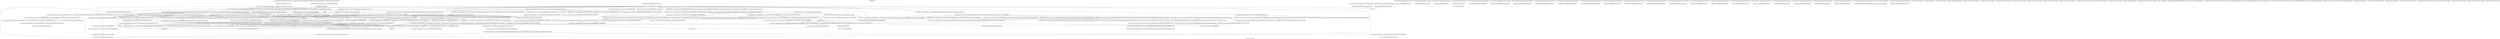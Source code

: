 digraph "Call graph: atom_vec_hybrid.ll" {
	label="Call graph: atom_vec_hybrid.ll";

	Node0x5642d5a11360 [shape=record,label="{_ZN9LAMMPS_NS13AtomVecHybrid11clear_bonusEv}"];
	Node0x5642d5a805e0 [shape=record,label="{_ZN9LAMMPS_NS7AtomVec13unpack_borderEiiPd}"];
	Node0x5642d59d7a60 [shape=record,label="{_ZN9LAMMPS_NS7AtomVec15unpack_exchangeEPd}"];
	Node0x5642d59c81a0 [shape=record,label="{_ZNSt12_Vector_baseINSt7__cxx1112basic_stringIcSt11char_traitsIcESaIcEEESaIS5_EEC2Ev}"];
	Node0x5642d59c81a0 -> Node0x5642d5ab1790;
	Node0x5642d59c8350 [shape=record,label="{_ZN9LAMMPS_NS5utils6strdupERKNSt7__cxx1112basic_stringIcSt11char_traitsIcESaIcEEE}"];
	Node0x5642d5a2c630 [shape=record,label="{_ZN9LAMMPS_NS13AtomVecHybridC2EPNS_6LAMMPSE}"];
	Node0x5642d5a2c630 -> Node0x5642d5a700d0;
	Node0x5642d5a2c630 -> Node0x5642d5a5b950;
	Node0x5642d5a2c630 -> Node0x5642d59d4dc0;
	Node0x5642d5a2c630 -> Node0x5642d5a96020;
	Node0x5642d5a2c630 -> Node0x5642d5a8b770;
	Node0x5642d59d4dc0 [shape=record,label="{_ZNSt7__cxx1112basic_stringIcSt11char_traitsIcESaIcEED1Ev}"];
	Node0x5642d5a1e930 [shape=record,label="{_ZNSt6vectorINSt7__cxx1112basic_stringIcSt11char_traitsIcESaIcEEESaIS5_EE13_M_assign_auxIPKS5_EEvT_SB_St20forward_iterator_tag}"];
	Node0x5642d5a1e930 -> Node0x5642d5b4e8e0;
	Node0x5642d5a1e930 -> Node0x5642d5b4e990;
	Node0x5642d5a1e930 -> Node0x5642d59f49c0;
	Node0x5642d5a1e930 -> Node0x5642d5b4eac0;
	Node0x5642d5a1e930 -> Node0x5642d5b4eb40;
	Node0x5642d5a1e930 -> Node0x5642d5b4f0d0;
	Node0x5642d5a1e930 -> Node0x5642d59f5440;
	Node0x5642d5a1e930 -> Node0x5642d5b4ebc0;
	Node0x5642d5a1e930 -> Node0x5642d5b4ec40;
	Node0x5642d5a1e930 -> Node0x5642d5b4ef50;
	Node0x5642d5a1e930 -> Node0x5642d5b4efd0;
	Node0x5642d5a1e930 -> Node0x5642d5b4f050;
	Node0x5642d5a96020 [shape=record,label="{_ZNSaIcED1Ev}"];
	Node0x5642d5a700d0 [shape=record,label="{_ZNSaIcEC1Ev}"];
	Node0x5642d5a5b950 [shape=record,label="{_ZNSt7__cxx1112basic_stringIcSt11char_traitsIcESaIcEEC2IS3_EEPKcRKS3_}"];
	Node0x5642d5a5b950 -> Node0x5642d5a93d80;
	Node0x5642d5a5b950 -> Node0x5642d5a8e8a0;
	Node0x5642d5a5b950 -> Node0x5642d5aaf910;
	Node0x5642d5a5b950 -> Node0x5642d5a7aaf0;
	Node0x5642d5a5b950 -> Node0x5642d59da880;
	Node0x5642d5ab7c00 [shape=record,label="{__gxx_personality_v0}"];
	Node0x5642d5a8b770 [shape=record,label="{_ZNSt6vectorINSt7__cxx1112basic_stringIcSt11char_traitsIcESaIcEEESaIS5_EEaSESt16initializer_listIS5_E}"];
	Node0x5642d5a8b770 -> Node0x5642d5b0dd60;
	Node0x5642d5a8b770 -> Node0x5642d5a3a190;
	Node0x5642d5a8b770 -> Node0x5642d5a1e930;
	Node0x5642d5a7ada0 [shape=record,label="{_ZTv0_n24_N9LAMMPS_NS13AtomVecHybridD1Ev}"];
	Node0x5642d5a7ada0 -> Node0x5642d5a80d00;
	Node0x5642d59c45f0 [shape=record,label="{_ZN9LAMMPS_NS13AtomVecHybridD0Ev}"];
	Node0x5642d59c45f0 -> Node0x5642d5a80d00;
	Node0x5642d59c45f0 -> Node0x5642d59c5380;
	Node0x5642d59c5380 [shape=record,label="{_ZdlPv}"];
	Node0x5642d59c5680 [shape=record,label="{_ZTv0_n24_N9LAMMPS_NS13AtomVecHybridD0Ev}"];
	Node0x5642d59c5680 -> Node0x5642d59c45f0;
	Node0x5642d59c6bc0 [shape=record,label="{_ZN9LAMMPS_NS13AtomVecHybrid12process_argsEiPPc}"];
	Node0x5642d59c6bc0 -> Node0x5642d59c8230;
	Node0x5642d59c6bc0 -> Node0x5642d59c58b0;
	Node0x5642d59c6bc0 -> Node0x5642d5aadf50;
	Node0x5642d59c6bc0 -> Node0x5642d5a9e8c0;
	Node0x5642d59c6bc0 -> Node0x5642d59c9630;
	Node0x5642d59c6bc0 -> Node0x5642d5a700d0;
	Node0x5642d59c6bc0 -> Node0x5642d5a5b950;
	Node0x5642d59c6bc0 -> Node0x5642d5aa2f60;
	Node0x5642d59c6bc0 -> Node0x5642d5a96020;
	Node0x5642d59c6bc0 -> Node0x5642d59c82e0;
	Node0x5642d59c6bc0 -> Node0x5642d59d4dc0;
	Node0x5642d59c6bc0 -> Node0x5642d5a3a100;
	Node0x5642d59c6bc0 -> Node0x5642d5aa74f0;
	Node0x5642d59c6bc0 -> Node0x5642d5a8e950;
	Node0x5642d59c6bc0 -> Node0x5642d5a88650;
	Node0x5642d59c6bc0 -> Node0x5642d59d6d50;
	Node0x5642d59c6bc0 -> Node0x5642d59d6e70;
	Node0x5642d59c6bc0 -> Node0x5642d59d74d0;
	Node0x5642d59c6bc0 -> Node0x5642d5a485f0;
	Node0x5642d59c6bc0 -> Node0x5642d5a5b9d0;
	Node0x5642d59c6bc0 -> Node0x5642d5a0f530;
	Node0x5642d59c6bc0 -> Node0x5642d5b3cae0;
	Node0x5642d59c6bc0 -> Node0x5642d5b3cd80;
	Node0x5642d59c6bc0 -> Node0x5642d5a02d70;
	Node0x5642d59c6bc0 -> Node0x5642d59c5310;
	Node0x5642d59c6bc0 -> Node0x5642d59c8350;
	Node0x5642d5b1c4b0 [shape=record,label="{_ZN9LAMMPS_NS13AtomVecHybridC1EPNS_6LAMMPSE}"];
	Node0x5642d5b1c4b0 -> Node0x5642d5b145c0;
	Node0x5642d5b1c4b0 -> Node0x5642d5a700d0;
	Node0x5642d5b1c4b0 -> Node0x5642d5a5b950;
	Node0x5642d5b1c4b0 -> Node0x5642d5a630a0;
	Node0x5642d5b1c4b0 -> Node0x5642d59d4dc0;
	Node0x5642d5b1c4b0 -> Node0x5642d5a96020;
	Node0x5642d5b1c4b0 -> Node0x5642d5a8b770;
	Node0x5642d5b145c0 [shape=record,label="{_ZN9LAMMPS_NS7AtomVecC2EPNS_6LAMMPSE}"];
	Node0x5642d5a630a0 [shape=record,label="{_ZN9LAMMPS_NS7AtomVecD2Ev}"];
	Node0x5642d5acd5d0 [shape=record,label="{_ZN9LAMMPS_NS13AtomVecHybridD2Ev}"];
	Node0x5642d5acd5d0 -> Node0x5642d5ac4d00;
	Node0x5642d5ac4d00 [shape=record,label="{_ZdaPv}"];
	Node0x5642d5a80d00 [shape=record,label="{_ZN9LAMMPS_NS13AtomVecHybridD1Ev}"];
	Node0x5642d5a80d00 -> Node0x5642d5acd5d0;
	Node0x5642d5a80d00 -> Node0x5642d5a630a0;
	Node0x5642d5a01b10 [shape=record,label="{_ZTv0_n72_N9LAMMPS_NS13AtomVecHybrid13grow_pointersEv}"];
	Node0x5642d5a01b10 -> Node0x5642d5a13770;
	Node0x5642d5a153e0 [shape=record,label="{_ZN9LAMMPS_NS13AtomVecHybrid11force_clearEim}"];
	Node0x5642d5a0be20 [shape=record,label="{_ZTv0_n48_N9LAMMPS_NS13AtomVecHybrid11force_clearEim}"];
	Node0x5642d5a0be20 -> Node0x5642d5a153e0;
	Node0x5642d5a0d7a0 [shape=record,label="{_ZN9LAMMPS_NS13AtomVecHybrid10copy_bonusEiii}"];
	Node0x5642d5a0eb00 [shape=record,label="{_ZTv0_n88_N9LAMMPS_NS13AtomVecHybrid10copy_bonusEiii}"];
	Node0x5642d5a0eb00 -> Node0x5642d5a0d7a0;
	Node0x5642d59c8230 [shape=record,label="{llvm.umul.with.overflow.i64}"];
	Node0x5642d59c58b0 [shape=record,label="{_Znam}"];
	Node0x5642d59c9630 [shape=record,label="{strcmp}"];
	Node0x5642d59c82e0 [shape=record,label="{_ZN9LAMMPS_NS5Error3allERKNSt7__cxx1112basic_stringIcSt11char_traitsIcESaIcEEEiS8_}"];
	Node0x5642d59c5310 [shape=record,label="{_ZNKSt3mapINSt7__cxx1112basic_stringIcSt11char_traitsIcESaIcEEEPFPN9LAMMPS_NS7AtomVecEPNS6_6LAMMPSEESt4lessIS5_ESaISt4pairIKS5_SC_EEE5countERSG_}"];
	Node0x5642d59c5310 -> Node0x5642d5b1a600;
	Node0x5642d59c5310 -> Node0x5642d5a7f2a0;
	Node0x5642d59c5310 -> Node0x5642d59da090;
	Node0x5642d5a0f530 [shape=record,label="{_ZN9LAMMPS_NS13AtomVecHybrid12merge_fieldsERSt6vectorINSt7__cxx1112basic_stringIcSt11char_traitsIcESaIcEEESaIS7_EERKS9_iSA_}"];
	Node0x5642d5a0f530 -> Node0x5642d59c9350;
	Node0x5642d5a0f530 -> Node0x5642d59c60f0;
	Node0x5642d5a0f530 -> Node0x5642d59d2fc0;
	Node0x5642d5a0f530 -> Node0x5642d5acc420;
	Node0x5642d5a0f530 -> Node0x5642d59ed3d0;
	Node0x5642d5a0f530 -> Node0x5642d59d6d50;
	Node0x5642d5a0f530 -> Node0x5642d5a88650;
	Node0x5642d5a0f530 -> Node0x5642d59e2d50;
	Node0x5642d5a0f530 -> Node0x5642d59e4e20;
	Node0x5642d5a0f530 -> Node0x5642d59e2fe0;
	Node0x5642d59d74d0 [shape=record,label="{_ZN9__gnu_cxxneIPNSt7__cxx1112basic_stringIcSt11char_traitsIcESaIcEEESt6vectorIS6_SaIS6_EEEEbRKNS_17__normal_iteratorIT_T0_EESG_}"];
	Node0x5642d59d74d0 -> Node0x5642d59ee8e0;
	Node0x5642d5a02d70 [shape=record,label="{_ZN9LAMMPS_NS6LAMMPS11match_styleEPKcS2_}"];
	Node0x5642d5b3cd80 [shape=record,label="{_ZN9LAMMPS_NS5Error7warningERKNSt7__cxx1112basic_stringIcSt11char_traitsIcESaIcEEEiS8_}"];
	Node0x5642d5b3cae0 [shape=record,label="{_ZNSt6vectorINSt7__cxx1112basic_stringIcSt11char_traitsIcESaIcEEESaIS5_EEC2Ev}"];
	Node0x5642d5b3cae0 -> Node0x5642d59c81a0;
	Node0x5642d59d2fc0 [shape=record,label="{_ZN9__gnu_cxxneIPKNSt7__cxx1112basic_stringIcSt11char_traitsIcESaIcEEESt6vectorIS6_SaIS6_EEEEbRKNS_17__normal_iteratorIT_T0_EESH_}"];
	Node0x5642d59d2fc0 -> Node0x5642d5a6d3a0;
	Node0x5642d5a5b9d0 [shape=record,label="{_ZNSaINSt7__cxx1112basic_stringIcSt11char_traitsIcESaIcEEEEC2Ev}"];
	Node0x5642d5a5b9d0 -> Node0x5642d59e5a30;
	Node0x5642d59e2d50 [shape=record,label="{_ZSt4findIN9__gnu_cxx17__normal_iteratorIPNSt7__cxx1112basic_stringIcSt11char_traitsIcESaIcEEESt6vectorIS7_SaIS7_EEEES7_ET_SD_SD_RKT0_}"];
	Node0x5642d59e2d50 -> Node0x5642d59ef580;
	Node0x5642d59e2d50 -> Node0x5642d5a2d1a0;
	Node0x5642d59e2d50 -> Node0x5642d59efe60;
	Node0x5642d59e2fe0 [shape=record,label="{_ZN9__gnu_cxxeqIPNSt7__cxx1112basic_stringIcSt11char_traitsIcESaIcEEESt6vectorIS6_SaIS6_EEEEbRKNS_17__normal_iteratorIT_T0_EESG_}"];
	Node0x5642d59e2fe0 -> Node0x5642d59ee8e0;
	Node0x5642d5a485f0 [shape=record,label="{_ZNSt6vectorINSt7__cxx1112basic_stringIcSt11char_traitsIcESaIcEEESaIS5_EEC2ESt16initializer_listIS5_ERKS6_}"];
	Node0x5642d5a485f0 -> Node0x5642d59e6940;
	Node0x5642d5a485f0 -> Node0x5642d5b0dd60;
	Node0x5642d5a485f0 -> Node0x5642d5a3a190;
	Node0x5642d5a485f0 -> Node0x5642d5adc880;
	Node0x5642d5a485f0 -> Node0x5642d59e85e0;
	Node0x5642d5adc880 [shape=record,label="{_ZNSt6vectorINSt7__cxx1112basic_stringIcSt11char_traitsIcESaIcEEESaIS5_EE19_M_range_initializeIPKS5_EEvT_SB_St20forward_iterator_tag}"];
	Node0x5642d5adc880 -> Node0x5642d5b4e8e0;
	Node0x5642d5adc880 -> Node0x5642d59f49c0;
	Node0x5642d5adc880 -> Node0x5642d5b4eac0;
	Node0x5642d5adc880 -> Node0x5642d5acbb50;
	Node0x5642d5adc880 -> Node0x5642d5b4f0d0;
	Node0x5642d5a3a100 [shape=record,label="{_ZNSaINSt7__cxx1112basic_stringIcSt11char_traitsIcESaIcEEEED2Ev}"];
	Node0x5642d5a3a100 -> Node0x5642d59e9e00;
	Node0x5642d59d6d50 [shape=record,label="{_ZNSt6vectorINSt7__cxx1112basic_stringIcSt11char_traitsIcESaIcEEESaIS5_EE5beginEv}"];
	Node0x5642d59d6d50 -> Node0x5642d59ead60;
	Node0x5642d5a88650 [shape=record,label="{_ZNSt6vectorINSt7__cxx1112basic_stringIcSt11char_traitsIcESaIcEEESaIS5_EE3endEv}"];
	Node0x5642d5a88650 -> Node0x5642d59ead60;
	Node0x5642d59d6e70 [shape=record,label="{_ZNK9__gnu_cxx17__normal_iteratorIPNSt7__cxx1112basic_stringIcSt11char_traitsIcESaIcEEESt6vectorIS6_SaIS6_EEEdeEv}"];
	Node0x5642d5a8e950 [shape=record,label="{_ZSt5countIN9__gnu_cxx17__normal_iteratorIPNSt7__cxx1112basic_stringIcSt11char_traitsIcESaIcEEESt6vectorIS7_SaIS7_EEEES7_ENSt15iterator_traitsIT_E15difference_typeESE_SE_RKT0_}"];
	Node0x5642d5a8e950 -> Node0x5642d59ef580;
	Node0x5642d5a8e950 -> Node0x5642d59f04c0;
	Node0x5642d5a8e950 -> Node0x5642d59efe60;
	Node0x5642d5aa74f0 [shape=record,label="{_ZN9LAMMPS_NS5Error7warningIJRKNSt7__cxx1112basic_stringIcSt11char_traitsIcESaIcEEEEEEvS9_iS9_DpOT_}"];
	Node0x5642d5aa74f0 -> Node0x5642d59f1400;
	Node0x5642d5aa74f0 -> Node0x5642d59f1f60;
	Node0x5642d5aa74f0 -> Node0x5642d5a57a80;
	Node0x5642d59efe60 [shape=record,label="{_ZN9__gnu_cxx5__ops17__iter_equals_valIKNSt7__cxx1112basic_stringIcSt11char_traitsIcESaIcEEEEENS0_16_Iter_equals_valIT_EERSA_}"];
	Node0x5642d59efe60 -> Node0x5642d5af3980;
	Node0x5642d5aa2f60 [shape=record,label="{_ZN9__gnu_cxx17__normal_iteratorIPNSt7__cxx1112basic_stringIcSt11char_traitsIcESaIcEEESt6vectorIS6_SaIS6_EEEppEv}"];
	Node0x5642d5a9e8c0 [shape=record,label="{_ZN9LAMMPS_NS7AtomVec12setup_fieldsEv}"];
	Node0x5642d5aadf50 [shape=record,label="{_ZNSt6vectorINSt7__cxx1112basic_stringIcSt11char_traitsIcESaIcEEESaIS5_EED2Ev}"];
	Node0x5642d5aadf50 -> Node0x5642d59f49c0;
	Node0x5642d5aadf50 -> Node0x5642d59f5440;
	Node0x5642d5aadf50 -> Node0x5642d59e85e0;
	Node0x5642d5aadf50 -> Node0x5642d59f73a0;
	Node0x5642d59f7dd0 [shape=record,label="{_ZTv0_n32_N9LAMMPS_NS13AtomVecHybrid12process_argsEiPPc}"];
	Node0x5642d59f7dd0 -> Node0x5642d59c6bc0;
	Node0x5642d59f9650 [shape=record,label="{_ZN9LAMMPS_NS13AtomVecHybrid4initEv}"];
	Node0x5642d59f9650 -> Node0x5642d59fae70;
	Node0x5642d59fae70 [shape=record,label="{_ZN9LAMMPS_NS7AtomVec4initEv}"];
	Node0x5642d59fd4a0 [shape=record,label="{_ZTv0_n40_N9LAMMPS_NS13AtomVecHybrid4initEv}"];
	Node0x5642d59fd4a0 -> Node0x5642d59f9650;
	Node0x5642d5a13770 [shape=record,label="{_ZN9LAMMPS_NS13AtomVecHybrid13grow_pointersEv}"];
	Node0x5642d5ad6bd0 [shape=record,label="{_ZSt17__throw_bad_allocv}"];
	Node0x5642d5ad4700 [shape=record,label="{_Znwm}"];
	Node0x5642d59d8060 [shape=record,label="{_ZSt8_DestroyIPNSt7__cxx1112basic_stringIcSt11char_traitsIcESaIcEEEEvT_S7_}"];
	Node0x5642d59d8060 -> Node0x5642d5ad5010;
	Node0x5642d5ad5010 [shape=record,label="{_ZNSt12_Destroy_auxILb0EE9__destroyIPNSt7__cxx1112basic_stringIcSt11char_traitsIcESaIcEEEEEvT_S9_}"];
	Node0x5642d5ad5010 -> Node0x5642d5ad8fb0;
	Node0x5642d5ad8fb0 [shape=record,label="{_ZSt8_DestroyINSt7__cxx1112basic_stringIcSt11char_traitsIcESaIcEEEEvPT_}"];
	Node0x5642d5ad8fb0 -> Node0x5642d59d4dc0;
	Node0x5642d5acc820 [shape=record,label="{_ZNSt16allocator_traitsISaINSt7__cxx1112basic_stringIcSt11char_traitsIcESaIcEEEEE10deallocateERS6_PS5_m}"];
	Node0x5642d5acc820 -> Node0x5642d5add560;
	Node0x5642d5add560 [shape=record,label="{_ZN9__gnu_cxx13new_allocatorINSt7__cxx1112basic_stringIcSt11char_traitsIcESaIcEEEE10deallocateEPS6_m}"];
	Node0x5642d5add560 -> Node0x5642d59c5380;
	Node0x5642d5acdb10 [shape=record,label="{_ZSt14__copy_move_a2ILb0EPKNSt7__cxx1112basic_stringIcSt11char_traitsIcESaIcEEEPS5_ET1_T0_SA_S9_}"];
	Node0x5642d5acdb10 -> Node0x5642d5adde80;
	Node0x5642d5acdb10 -> Node0x5642d5ae1860;
	Node0x5642d5acdb10 -> Node0x5642d5adf6d0;
	Node0x5642d5acdb10 -> Node0x5642d5ae1270;
	Node0x5642d5acd7d0 [shape=record,label="{_ZSt12__miter_baseIPKNSt7__cxx1112basic_stringIcSt11char_traitsIcESaIcEEEET_S8_}"];
	Node0x5642d5ae1860 [shape=record,label="{_ZSt12__niter_wrapIPNSt7__cxx1112basic_stringIcSt11char_traitsIcESaIcEEEET_RKS7_S7_}"];
	Node0x5642d5ae1270 [shape=record,label="{_ZSt13__copy_move_aILb0EPKNSt7__cxx1112basic_stringIcSt11char_traitsIcESaIcEEEPS5_ET1_T0_SA_S9_}"];
	Node0x5642d5ae1270 -> Node0x5642d5ae1f80;
	Node0x5642d5adde80 [shape=record,label="{_ZSt12__niter_baseIPKNSt7__cxx1112basic_stringIcSt11char_traitsIcESaIcEEEET_S8_}"];
	Node0x5642d5adf6d0 [shape=record,label="{_ZSt12__niter_baseIPNSt7__cxx1112basic_stringIcSt11char_traitsIcESaIcEEEET_S7_}"];
	Node0x5642d5ae1f80 [shape=record,label="{_ZNSt11__copy_moveILb0ELb0ESt26random_access_iterator_tagE8__copy_mIPKNSt7__cxx1112basic_stringIcSt11char_traitsIcESaIcEEEPS8_EET0_T_SD_SC_}"];
	Node0x5642d5ae1f80 -> Node0x5642d5ae27b0;
	Node0x5642d5ae27b0 [shape=record,label="{_ZNSt7__cxx1112basic_stringIcSt11char_traitsIcESaIcEEaSERKS4_}"];
	Node0x5642d5acdf70 [shape=record,label="{_ZSt9__advanceIPKNSt7__cxx1112basic_stringIcSt11char_traitsIcESaIcEEElEvRT_T0_St26random_access_iterator_tag}"];
	Node0x5642d5acdf70 -> Node0x5642d5ae4340;
	Node0x5642d5ae4340 [shape=record,label="{llvm.is.constant.i64}"];
	Node0x5642d59da690 [shape=record,label="{_ZSt18uninitialized_copyIPKNSt7__cxx1112basic_stringIcSt11char_traitsIcESaIcEEEPS5_ET0_T_SA_S9_}"];
	Node0x5642d59da690 -> Node0x5642d5ae5ba0;
	Node0x5642d5ae5ba0 [shape=record,label="{_ZNSt20__uninitialized_copyILb0EE13__uninit_copyIPKNSt7__cxx1112basic_stringIcSt11char_traitsIcESaIcEEEPS7_EET0_T_SC_SB_}"];
	Node0x5642d5ae5ba0 -> Node0x5642d5ae6100;
	Node0x5642d5ae5ba0 -> Node0x5642d5b4df30;
	Node0x5642d5ae5ba0 -> Node0x5642d59d8060;
	Node0x5642d5ae5ba0 -> Node0x5642d5b4e2c0;
	Node0x5642d5ae5ba0 -> Node0x5642d5b4e340;
	Node0x5642d5ae5ba0 -> Node0x5642d59d7d00;
	Node0x5642d5ae5ba0 -> Node0x5642d59f73a0;
	Node0x5642d5ae6100 [shape=record,label="{_ZSt10_ConstructINSt7__cxx1112basic_stringIcSt11char_traitsIcESaIcEEEJRKS5_EEvPT_DpOT0_}"];
	Node0x5642d5ae6100 -> Node0x5642d5aeb960;
	Node0x5642d5aeb960 [shape=record,label="{_ZNSt7__cxx1112basic_stringIcSt11char_traitsIcESaIcEEC1ERKS4_}"];
	Node0x5642d5ac7a80 [shape=record,label="{_ZNKSt16initializer_listINSt7__cxx1112basic_stringIcSt11char_traitsIcESaIcEEEE4sizeEv}"];
	Node0x5642d5a13c10 [shape=record,label="{_ZTv0_n96_N9LAMMPS_NS13AtomVecHybrid11clear_bonusEv}"];
	Node0x5642d5a13c10 -> Node0x5642d5a11360;
	Node0x5642d5a14de0 [shape=record,label="{_ZN9LAMMPS_NS13AtomVecHybrid15pack_comm_bonusEiPiPd}"];
	Node0x5642d5a16d20 [shape=record,label="{_ZTv0_n136_N9LAMMPS_NS13AtomVecHybrid15pack_comm_bonusEiPiPd}"];
	Node0x5642d5a16d20 -> Node0x5642d5a14de0;
	Node0x5642d5a192a0 [shape=record,label="{_ZN9LAMMPS_NS13AtomVecHybrid17unpack_comm_bonusEiiPd}"];
	Node0x5642d5a1bd00 [shape=record,label="{_ZTv0_n144_N9LAMMPS_NS13AtomVecHybrid17unpack_comm_bonusEiiPd}"];
	Node0x5642d5a1bd00 -> Node0x5642d5a192a0;
	Node0x5642d5a21f20 [shape=record,label="{_ZN9LAMMPS_NS13AtomVecHybrid17pack_border_bonusEiPiPd}"];
	Node0x5642d5a29510 [shape=record,label="{_ZTv0_n200_N9LAMMPS_NS13AtomVecHybrid17pack_border_bonusEiPiPd}"];
	Node0x5642d5a29510 -> Node0x5642d5a21f20;
	Node0x5642d5a2c190 [shape=record,label="{_ZN9LAMMPS_NS13AtomVecHybrid19unpack_border_bonusEiiPd}"];
	Node0x5642d5a2ebf0 [shape=record,label="{_ZTv0_n208_N9LAMMPS_NS13AtomVecHybrid19unpack_border_bonusEiiPd}"];
	Node0x5642d5a2ebf0 -> Node0x5642d5a2c190;
	Node0x5642d5a325a0 [shape=record,label="{_ZN9LAMMPS_NS13AtomVecHybrid19pack_exchange_bonusEiPd}"];
	Node0x5642d59de6d0 [shape=record,label="{_ZTv0_n232_N9LAMMPS_NS13AtomVecHybrid19pack_exchange_bonusEiPd}"];
	Node0x5642d59de6d0 -> Node0x5642d5a325a0;
	Node0x5642d5a35ec0 [shape=record,label="{_ZN9LAMMPS_NS13AtomVecHybrid21unpack_exchange_bonusEiPd}"];
	Node0x5642d5a3d820 [shape=record,label="{_ZTv0_n240_N9LAMMPS_NS13AtomVecHybrid21unpack_exchange_bonusEiPd}"];
	Node0x5642d5a3d820 -> Node0x5642d5a35ec0;
	Node0x5642d5a5d8f0 [shape=record,label="{_ZN9LAMMPS_NS13AtomVecHybrid18size_restart_bonusEv}"];
	Node0x5642d5a41db0 [shape=record,label="{_ZTv0_n296_N9LAMMPS_NS13AtomVecHybrid18size_restart_bonusEv}"];
	Node0x5642d5a41db0 -> Node0x5642d5a5d8f0;
	Node0x5642d5a43f10 [shape=record,label="{_ZN9LAMMPS_NS13AtomVecHybrid18pack_restart_bonusEiPd}"];
	Node0x5642d5a46070 [shape=record,label="{_ZTv0_n304_N9LAMMPS_NS13AtomVecHybrid18pack_restart_bonusEiPd}"];
	Node0x5642d5a46070 -> Node0x5642d5a43f10;
	Node0x5642d5a48170 [shape=record,label="{_ZN9LAMMPS_NS13AtomVecHybrid20unpack_restart_bonusEiPd}"];
	Node0x5642d5a49b30 [shape=record,label="{_ZTv0_n312_N9LAMMPS_NS13AtomVecHybrid20unpack_restart_bonusEiPd}"];
	Node0x5642d5a49b30 -> Node0x5642d5a48170;
	Node0x5642d5b4e4f0 [shape=record,label="{_ZSt10__distanceIPKcENSt15iterator_traitsIT_E15difference_typeES3_S3_St26random_access_iterator_tag}"];
	Node0x5642d5b4e440 [shape=record,label="{_ZSt19__iterator_categoryIPKcENSt15iterator_traitsIT_E17iterator_categoryERKS3_}"];
	Node0x5642d5ac8080 [shape=record,label="{_ZN9__gnu_cxx11char_traitsIcE6lengthEPKc}"];
	Node0x5642d5ac8080 -> Node0x5642d5b4e7d0;
	Node0x5642d5a4ae70 [shape=record,label="{_ZN9LAMMPS_NS13AtomVecHybrid18memory_usage_bonusEv}"];
	Node0x5642d5a66160 [shape=record,label="{_ZTv0_n536_N9LAMMPS_NS13AtomVecHybrid18memory_usage_bonusEv}"];
	Node0x5642d5a66160 -> Node0x5642d5a4ae70;
	Node0x5642d5a4cb60 [shape=record,label="{_ZN9LAMMPS_NS13AtomVecHybrid16pack_restart_preEi}"];
	Node0x5642d5a4e140 [shape=record,label="{_ZTv0_n272_N9LAMMPS_NS13AtomVecHybrid16pack_restart_preEi}"];
	Node0x5642d5a4e140 -> Node0x5642d5a4cb60;
	Node0x5642d5a503d0 [shape=record,label="{_ZN9LAMMPS_NS13AtomVecHybrid17pack_restart_postEi}"];
	Node0x5642d5a5c450 [shape=record,label="{_ZTv0_n280_N9LAMMPS_NS13AtomVecHybrid17pack_restart_postEi}"];
	Node0x5642d5a5c450 -> Node0x5642d5a503d0;
	Node0x5642d5a5cf40 [shape=record,label="{_ZN9LAMMPS_NS13AtomVecHybrid19unpack_restart_initEi}"];
	Node0x5642d5a60bb0 [shape=record,label="{_ZTv0_n288_N9LAMMPS_NS13AtomVecHybrid19unpack_restart_initEi}"];
	Node0x5642d5a60bb0 -> Node0x5642d5a5cf40;
	Node0x5642d5ac5240 [shape=record,label="{_ZN9LAMMPS_NS13AtomVecHybrid16create_atom_postEi}"];
	Node0x5642d5a60010 [shape=record,label="{_ZTv0_n328_N9LAMMPS_NS13AtomVecHybrid16create_atom_postEi}"];
	Node0x5642d5a60010 -> Node0x5642d5ac5240;
	Node0x5642d5a49a40 [shape=record,label="{_ZN9LAMMPS_NS13AtomVecHybrid14data_atom_postEi}"];
	Node0x5642d5ac8260 [shape=record,label="{_ZTv0_n344_N9LAMMPS_NS13AtomVecHybrid14data_atom_postEi}"];
	Node0x5642d5ac8260 -> Node0x5642d5a49a40;
	Node0x5642d5a61ab0 [shape=record,label="{_ZN9LAMMPS_NS13AtomVecHybrid15data_bonds_postEiiiii}"];
	Node0x5642d5a63290 [shape=record,label="{_ZTv0_n368_N9LAMMPS_NS13AtomVecHybrid15data_bonds_postEiiiii}"];
	Node0x5642d5a63290 -> Node0x5642d5a61ab0;
	Node0x5642d5b088f0 [shape=record,label="{_ZN9LAMMPS_NS13AtomVecHybrid13pack_data_preEi}"];
	Node0x5642d5a4a370 [shape=record,label="{_ZTv0_n392_N9LAMMPS_NS13AtomVecHybrid13pack_data_preEi}"];
	Node0x5642d5a4a370 -> Node0x5642d5b088f0;
	Node0x5642d5a65da0 [shape=record,label="{_ZN9LAMMPS_NS13AtomVecHybrid14pack_data_postEi}"];
	Node0x5642d5a67450 [shape=record,label="{_ZTv0_n400_N9LAMMPS_NS13AtomVecHybrid14pack_data_postEi}"];
	Node0x5642d5a67450 -> Node0x5642d5a65da0;
	Node0x5642d5a68cd0 [shape=record,label="{_ZN9LAMMPS_NS13AtomVecHybrid15pack_data_bonusEPdi}"];
	Node0x5642d5a68cd0 -> Node0x5642d59c9630;
	Node0x5642d5b4d090 [shape=record,label="{_ZTv0_n496_N9LAMMPS_NS13AtomVecHybrid15pack_data_bonusEPdi}"];
	Node0x5642d5b4d090 -> Node0x5642d5a68cd0;
	Node0x5642d5b4d110 [shape=record,label="{_ZN9LAMMPS_NS13AtomVecHybrid16write_data_bonusEP8_IO_FILEiPdi}"];
	Node0x5642d5b4d110 -> Node0x5642d59c9630;
	Node0x5642d5b4d3c0 [shape=record,label="{_ZTv0_n504_N9LAMMPS_NS13AtomVecHybrid16write_data_bonusEP8_IO_FILEiPdi}"];
	Node0x5642d5b4d3c0 -> Node0x5642d5b4d110;
	Node0x5642d5b4d440 [shape=record,label="{_ZN9LAMMPS_NS13AtomVecHybrid13property_atomERKNSt7__cxx1112basic_stringIcSt11char_traitsIcESaIcEEE}"];
	Node0x5642d5b4d4f0 [shape=record,label="{_ZTv0_n512_N9LAMMPS_NS13AtomVecHybrid13property_atomERKNSt7__cxx1112basic_stringIcSt11char_traitsIcESaIcEEE}"];
	Node0x5642d5b4d4f0 -> Node0x5642d5b4d440;
	Node0x5642d5b4d5a0 [shape=record,label="{_ZN9LAMMPS_NS13AtomVecHybrid18pack_property_atomEiPdii}"];
	Node0x5642d5b4d650 [shape=record,label="{_ZTv0_n520_N9LAMMPS_NS13AtomVecHybrid18pack_property_atomEiPdii}"];
	Node0x5642d5b4d650 -> Node0x5642d5b4d5a0;
	Node0x5642d59c9350 [shape=record,label="{_ZNKSt6vectorINSt7__cxx1112basic_stringIcSt11char_traitsIcESaIcEEESaIS5_EE5beginEv}"];
	Node0x5642d59c9350 -> Node0x5642d5a6a0d0;
	Node0x5642d59c60f0 [shape=record,label="{_ZNKSt6vectorINSt7__cxx1112basic_stringIcSt11char_traitsIcESaIcEEESaIS5_EE3endEv}"];
	Node0x5642d59c60f0 -> Node0x5642d5a6a0d0;
	Node0x5642d5acc420 [shape=record,label="{_ZNK9__gnu_cxx17__normal_iteratorIPKNSt7__cxx1112basic_stringIcSt11char_traitsIcESaIcEEESt6vectorIS6_SaIS6_EEEdeEv}"];
	Node0x5642d59ed3d0 [shape=record,label="{_ZNSt6vectorINSt7__cxx1112basic_stringIcSt11char_traitsIcESaIcEEESaIS5_EE9push_backERKS5_}"];
	Node0x5642d59ed3d0 -> Node0x5642d5ad4b30;
	Node0x5642d59ed3d0 -> Node0x5642d5a88650;
	Node0x5642d59ed3d0 -> Node0x5642d5a6fa10;
	Node0x5642d59e4e20 [shape=record,label="{_ZN9__gnu_cxx17__normal_iteratorIPKNSt7__cxx1112basic_stringIcSt11char_traitsIcESaIcEEESt6vectorIS6_SaIS6_EEEppEv}"];
	Node0x5642d5a72660 [shape=record,label="{_ZN9LAMMPS_NS7AtomVec7roundupEl}"];
	Node0x5642d5a731b0 [shape=record,label="{_ZN9LAMMPS_NS7AtomVec4growEi}"];
	Node0x5642d5a73d20 [shape=record,label="{_ZN9LAMMPS_NS7AtomVec4copyEiii}"];
	Node0x5642d5a75b80 [shape=record,label="{_ZN9LAMMPS_NS7AtomVec9pack_commEiPiPdiS1_}"];
	Node0x5642d5a766f0 [shape=record,label="{_ZN9LAMMPS_NS7AtomVec13pack_comm_velEiPiPdiS1_}"];
	Node0x5642d5a76e70 [shape=record,label="{_ZN9LAMMPS_NS7AtomVec11unpack_commEiiPd}"];
	Node0x5642d5a78720 [shape=record,label="{_ZN9LAMMPS_NS7AtomVec15unpack_comm_velEiiPd}"];
	Node0x5642d5a7a300 [shape=record,label="{_ZN9LAMMPS_NS7AtomVec12pack_reverseEiiPd}"];
	Node0x5642d5a7bdf0 [shape=record,label="{_ZN9LAMMPS_NS7AtomVec14unpack_reverseEiPiPd}"];
	Node0x5642d5a7db80 [shape=record,label="{_ZN9LAMMPS_NS7AtomVec11pack_borderEiPiPdiS1_}"];
	Node0x5642d5a7f830 [shape=record,label="{_ZN9LAMMPS_NS7AtomVec15pack_border_velEiPiPdiS1_}"];
	Node0x5642d5a813e0 [shape=record,label="{_ZN9LAMMPS_NS7AtomVec17unpack_border_velEiiPd}"];
	Node0x5642d5a82b20 [shape=record,label="{_ZN9LAMMPS_NS7AtomVec13pack_exchangeEiPd}"];
	Node0x5642d5a87570 [shape=record,label="{_ZN9LAMMPS_NS7AtomVec12size_restartEv}"];
	Node0x5642d5a88960 [shape=record,label="{_ZN9LAMMPS_NS7AtomVec12pack_restartEiPd}"];
	Node0x5642d59d8380 [shape=record,label="{_ZN9LAMMPS_NS7AtomVec14unpack_restartEPd}"];
	Node0x5642d5a8d460 [shape=record,label="{_ZN9LAMMPS_NS7AtomVec11create_atomEiPd}"];
	Node0x5642d5a8eca0 [shape=record,label="{_ZN9LAMMPS_NS7AtomVec9data_atomEPdiRKSt6vectorINSt7__cxx1112basic_stringIcSt11char_traitsIcESaIcEEESaIS8_EERS8_}"];
	Node0x5642d5a92ce0 [shape=record,label="{_ZN9LAMMPS_NS7AtomVec15data_atom_bonusEiRKSt6vectorINSt7__cxx1112basic_stringIcSt11char_traitsIcESaIcEEESaIS7_EE}"];
	Node0x5642d5a95320 [shape=record,label="{_ZN9LAMMPS_NS7AtomVec9data_bodyEiiiPiPd}"];
	Node0x5642d5a96160 [shape=record,label="{_ZN9LAMMPS_NS7AtomVec9pack_dataEPPd}"];
	Node0x5642d59d9280 [shape=record,label="{_ZN9LAMMPS_NS7AtomVec10write_dataEP8_IO_FILEiPPd}"];
	Node0x5642d59d93b0 [shape=record,label="{_ZN9LAMMPS_NS7AtomVec8data_velEiRKSt6vectorINSt7__cxx1112basic_stringIcSt11char_traitsIcESaIcEEESaIS7_EE}"];
	Node0x5642d59db420 [shape=record,label="{_ZN9LAMMPS_NS7AtomVec8pack_velEPPd}"];
	Node0x5642d5ad0eb0 [shape=record,label="{_ZN9LAMMPS_NS7AtomVec9write_velEP8_IO_FILEiPPd}"];
	Node0x5642d5aa0d30 [shape=record,label="{_ZN9LAMMPS_NS7AtomVec9pack_bondEPPi}"];
	Node0x5642d5aa22b0 [shape=record,label="{_ZN9LAMMPS_NS7AtomVec10write_bondEP8_IO_FILEiPPii}"];
	Node0x5642d5aa3230 [shape=record,label="{_ZN9LAMMPS_NS7AtomVec10pack_angleEPPi}"];
	Node0x5642d59d9020 [shape=record,label="{_ZN9LAMMPS_NS7AtomVec11write_angleEP8_IO_FILEiPPii}"];
	Node0x5642d5aa6840 [shape=record,label="{_ZN9LAMMPS_NS7AtomVec13pack_dihedralEPPi}"];
	Node0x5642d5aa77c0 [shape=record,label="{_ZN9LAMMPS_NS7AtomVec14write_dihedralEP8_IO_FILEiPPii}"];
	Node0x5642d5aa98b0 [shape=record,label="{_ZN9LAMMPS_NS7AtomVec13pack_improperEPPi}"];
	Node0x5642d59d9c10 [shape=record,label="{_ZN9LAMMPS_NS7AtomVec14write_improperEP8_IO_FILEiPPii}"];
	Node0x5642d5aafac0 [shape=record,label="{_ZN9LAMMPS_NS7AtomVec12memory_usageEv}"];
	Node0x5642d5ab1790 [shape=record,label="{_ZNSt12_Vector_baseINSt7__cxx1112basic_stringIcSt11char_traitsIcESaIcEEESaIS5_EE12_Vector_implC2Ev}"];
	Node0x5642d5ab1790 -> Node0x5642d5a5b9d0;
	Node0x5642d5ab1790 -> Node0x5642d5ab3d50;
	Node0x5642d5ab3d50 [shape=record,label="{_ZNSt12_Vector_baseINSt7__cxx1112basic_stringIcSt11char_traitsIcESaIcEEESaIS5_EE17_Vector_impl_dataC2Ev}"];
	Node0x5642d59e5a30 [shape=record,label="{_ZN9__gnu_cxx13new_allocatorINSt7__cxx1112basic_stringIcSt11char_traitsIcESaIcEEEEC2Ev}"];
	Node0x5642d5a93d80 [shape=record,label="{_ZNSt7__cxx1112basic_stringIcSt11char_traitsIcESaIcEE13_M_local_dataEv}"];
	Node0x5642d5a8e8a0 [shape=record,label="{_ZNSt7__cxx1112basic_stringIcSt11char_traitsIcESaIcEE12_Alloc_hiderC1EPcRKS3_}"];
	Node0x5642d5a7aaf0 [shape=record,label="{_ZNSt7__cxx1112basic_stringIcSt11char_traitsIcESaIcEE12_M_constructIPKcEEvT_S8_}"];
	Node0x5642d5a7aaf0 -> Node0x5642d5ab53f0;
	Node0x5642d5aaf910 [shape=record,label="{_ZNSt11char_traitsIcE6lengthEPKc}"];
	Node0x5642d5aaf910 -> Node0x5642d5ac8080;
	Node0x5642d5aaf910 -> Node0x5642d5abad30;
	Node0x5642d59da880 [shape=record,label="{_ZNSt7__cxx1112basic_stringIcSt11char_traitsIcESaIcEE12_Alloc_hiderD2Ev}"];
	Node0x5642d59da880 -> Node0x5642d5abc570;
	Node0x5642d5ab53f0 [shape=record,label="{_ZNSt7__cxx1112basic_stringIcSt11char_traitsIcESaIcEE16_M_construct_auxIPKcEEvT_S8_St12__false_type}"];
	Node0x5642d5ab53f0 -> Node0x5642d5abd9a0;
	Node0x5642d5abd9a0 [shape=record,label="{_ZNSt7__cxx1112basic_stringIcSt11char_traitsIcESaIcEE12_M_constructIPKcEEvT_S8_St20forward_iterator_tag}"];
	Node0x5642d5abd9a0 -> Node0x5642d5abf0c0;
	Node0x5642d5abd9a0 -> Node0x5642d5ac0e50;
	Node0x5642d5abd9a0 -> Node0x5642d59db1e0;
	Node0x5642d5abd9a0 -> Node0x5642d5ac4e80;
	Node0x5642d5abd9a0 -> Node0x5642d5ac5b10;
	Node0x5642d5abd9a0 -> Node0x5642d5b4ddb0;
	Node0x5642d5abd9a0 -> Node0x5642d5b4de30;
	Node0x5642d5abd9a0 -> Node0x5642d5b4deb0;
	Node0x5642d5abd9a0 -> Node0x5642d5b4df30;
	Node0x5642d5abd9a0 -> Node0x5642d5b4e240;
	Node0x5642d5abd9a0 -> Node0x5642d5b4e2c0;
	Node0x5642d5abd9a0 -> Node0x5642d5b4e340;
	Node0x5642d5abd9a0 -> Node0x5642d5b4e3c0;
	Node0x5642d5abd9a0 -> Node0x5642d59f73a0;
	Node0x5642d5abf0c0 [shape=record,label="{_ZN9__gnu_cxx17__is_null_pointerIKcEEbPT_}"];
	Node0x5642d5ac0e50 [shape=record,label="{_ZSt19__throw_logic_errorPKc}"];
	Node0x5642d59db1e0 [shape=record,label="{_ZSt8distanceIPKcENSt15iterator_traitsIT_E15difference_typeES3_S3_}"];
	Node0x5642d59db1e0 -> Node0x5642d5b4e440;
	Node0x5642d59db1e0 -> Node0x5642d5b4e4f0;
	Node0x5642d5ac5b10 [shape=record,label="{_ZNSt7__cxx1112basic_stringIcSt11char_traitsIcESaIcEE7_M_dataEPc}"];
	Node0x5642d5ac4e80 [shape=record,label="{_ZNSt7__cxx1112basic_stringIcSt11char_traitsIcESaIcEE9_M_createERmm}"];
	Node0x5642d5b4ddb0 [shape=record,label="{_ZNSt7__cxx1112basic_stringIcSt11char_traitsIcESaIcEE11_M_capacityEm}"];
	Node0x5642d5b4deb0 [shape=record,label="{_ZNSt7__cxx1112basic_stringIcSt11char_traitsIcESaIcEE13_S_copy_charsEPcPKcS7_}"];
	Node0x5642d5b4de30 [shape=record,label="{_ZNKSt7__cxx1112basic_stringIcSt11char_traitsIcESaIcEE7_M_dataEv}"];
	Node0x5642d5b4df30 [shape=record,label="{__cxa_begin_catch}"];
	Node0x5642d5b4e240 [shape=record,label="{_ZNSt7__cxx1112basic_stringIcSt11char_traitsIcESaIcEE10_M_disposeEv}"];
	Node0x5642d5b4e2c0 [shape=record,label="{__cxa_rethrow}"];
	Node0x5642d5b4e340 [shape=record,label="{__cxa_end_catch}"];
	Node0x5642d59f73a0 [shape=record,label="{__clang_call_terminate}"];
	Node0x5642d59f73a0 -> Node0x5642d5b4df30;
	Node0x5642d59f73a0 -> Node0x5642d5b4e720;
	Node0x5642d5b4e720 [shape=record,label="{_ZSt9terminatev}"];
	Node0x5642d5b4e3c0 [shape=record,label="{_ZNSt7__cxx1112basic_stringIcSt11char_traitsIcESaIcEE13_M_set_lengthEm}"];
	Node0x5642d5abad30 [shape=record,label="{strlen}"];
	Node0x5642d5b4e7d0 [shape=record,label="{_ZN9__gnu_cxx11char_traitsIcE2eqERKcS3_}"];
	Node0x5642d5abc570 [shape=record,label="{_ZNSaIcED2Ev}"];
	Node0x5642d5b0dd60 [shape=record,label="{_ZNKSt16initializer_listINSt7__cxx1112basic_stringIcSt11char_traitsIcESaIcEEEE5beginEv}"];
	Node0x5642d5a3a190 [shape=record,label="{_ZNKSt16initializer_listINSt7__cxx1112basic_stringIcSt11char_traitsIcESaIcEEEE3endEv}"];
	Node0x5642d5a3a190 -> Node0x5642d5b0dd60;
	Node0x5642d5a3a190 -> Node0x5642d5ac7a80;
	Node0x5642d5b4e8e0 [shape=record,label="{_ZSt8distanceIPKNSt7__cxx1112basic_stringIcSt11char_traitsIcESaIcEEEENSt15iterator_traitsIT_E15difference_typeES9_S9_}"];
	Node0x5642d5b4e8e0 -> Node0x5642d5ac8ab0;
	Node0x5642d5b4e8e0 -> Node0x5642d5ac9910;
	Node0x5642d5b4e990 [shape=record,label="{_ZNKSt6vectorINSt7__cxx1112basic_stringIcSt11char_traitsIcESaIcEEESaIS5_EE8capacityEv}"];
	Node0x5642d5ac8ab0 [shape=record,label="{_ZSt19__iterator_categoryIPKNSt7__cxx1112basic_stringIcSt11char_traitsIcESaIcEEEENSt15iterator_traitsIT_E17iterator_categoryERKS9_}"];
	Node0x5642d5b4eac0 [shape=record,label="{_ZNSt6vectorINSt7__cxx1112basic_stringIcSt11char_traitsIcESaIcEEESaIS5_EE17_S_check_init_lenEmRKS6_}"];
	Node0x5642d5b4eac0 -> Node0x5642d5ac9bd0;
	Node0x5642d5b4eac0 -> Node0x5642d5acb0f0;
	Node0x5642d5b4eac0 -> Node0x5642d5a3a100;
	Node0x5642d5b4eac0 -> Node0x5642d5acb600;
	Node0x5642d59f49c0 [shape=record,label="{_ZNSt12_Vector_baseINSt7__cxx1112basic_stringIcSt11char_traitsIcESaIcEEESaIS5_EE19_M_get_Tp_allocatorEv}"];
	Node0x5642d5b4eb40 [shape=record,label="{_ZNSt6vectorINSt7__cxx1112basic_stringIcSt11char_traitsIcESaIcEEESaIS5_EE20_M_allocate_and_copyIPKS5_EEPS5_mT_SC_}"];
	Node0x5642d5b4eb40 -> Node0x5642d5acbb50;
	Node0x5642d5b4eb40 -> Node0x5642d59f49c0;
	Node0x5642d5b4eb40 -> Node0x5642d5b4f0d0;
	Node0x5642d5b4eb40 -> Node0x5642d5b4df30;
	Node0x5642d5b4eb40 -> Node0x5642d5b4ebc0;
	Node0x5642d5b4eb40 -> Node0x5642d5b4e2c0;
	Node0x5642d5b4eb40 -> Node0x5642d5b4e340;
	Node0x5642d5b4eb40 -> Node0x5642d59d7d00;
	Node0x5642d5b4eb40 -> Node0x5642d59f73a0;
	Node0x5642d59f5440 [shape=record,label="{_ZSt8_DestroyIPNSt7__cxx1112basic_stringIcSt11char_traitsIcESaIcEEES5_EvT_S7_RSaIT0_E}"];
	Node0x5642d59f5440 -> Node0x5642d59d8060;
	Node0x5642d5b4ebc0 [shape=record,label="{_ZNSt12_Vector_baseINSt7__cxx1112basic_stringIcSt11char_traitsIcESaIcEEESaIS5_EE13_M_deallocateEPS5_m}"];
	Node0x5642d5b4ebc0 -> Node0x5642d5acc820;
	Node0x5642d5b4ec40 [shape=record,label="{_ZNKSt6vectorINSt7__cxx1112basic_stringIcSt11char_traitsIcESaIcEEESaIS5_EE4sizeEv}"];
	Node0x5642d5b4efd0 [shape=record,label="{_ZNSt6vectorINSt7__cxx1112basic_stringIcSt11char_traitsIcESaIcEEESaIS5_EE15_M_erase_at_endEPS5_}"];
	Node0x5642d5b4efd0 -> Node0x5642d59f49c0;
	Node0x5642d5b4efd0 -> Node0x5642d59f5440;
	Node0x5642d5b4efd0 -> Node0x5642d59f73a0;
	Node0x5642d5b4ef50 [shape=record,label="{_ZSt4copyIPKNSt7__cxx1112basic_stringIcSt11char_traitsIcESaIcEEEPS5_ET0_T_SA_S9_}"];
	Node0x5642d5b4ef50 -> Node0x5642d5acd7d0;
	Node0x5642d5b4ef50 -> Node0x5642d5acdb10;
	Node0x5642d5b4f050 [shape=record,label="{_ZSt7advanceIPKNSt7__cxx1112basic_stringIcSt11char_traitsIcESaIcEEEmEvRT_T0_}"];
	Node0x5642d5b4f050 -> Node0x5642d5ac8ab0;
	Node0x5642d5b4f050 -> Node0x5642d5acdf70;
	Node0x5642d5b4f0d0 [shape=record,label="{_ZSt22__uninitialized_copy_aIPKNSt7__cxx1112basic_stringIcSt11char_traitsIcESaIcEEEPS5_S5_ET0_T_SA_S9_RSaIT1_E}"];
	Node0x5642d5b4f0d0 -> Node0x5642d59da690;
	Node0x5642d5ac9910 [shape=record,label="{_ZSt10__distanceIPKNSt7__cxx1112basic_stringIcSt11char_traitsIcESaIcEEEENSt15iterator_traitsIT_E15difference_typeES9_S9_St26random_access_iterator_tag}"];
	Node0x5642d5acb0f0 [shape=record,label="{_ZNSt6vectorINSt7__cxx1112basic_stringIcSt11char_traitsIcESaIcEEESaIS5_EE11_S_max_sizeERKS6_}"];
	Node0x5642d5acb0f0 -> Node0x5642d5ace680;
	Node0x5642d5acb0f0 -> Node0x5642d5acee20;
	Node0x5642d5acb0f0 -> Node0x5642d59f73a0;
	Node0x5642d5ac9bd0 [shape=record,label="{_ZNSaINSt7__cxx1112basic_stringIcSt11char_traitsIcESaIcEEEEC2ERKS5_}"];
	Node0x5642d5ac9bd0 -> Node0x5642d59edd90;
	Node0x5642d5acb600 [shape=record,label="{_ZSt20__throw_length_errorPKc}"];
	Node0x5642d5ace680 [shape=record,label="{_ZNSt16allocator_traitsISaINSt7__cxx1112basic_stringIcSt11char_traitsIcESaIcEEEEE8max_sizeERKS6_}"];
	Node0x5642d5ace680 -> Node0x5642d5ad1b50;
	Node0x5642d5acee20 [shape=record,label="{_ZSt3minImERKT_S2_S2_}"];
	Node0x5642d5ad1b50 [shape=record,label="{_ZNK9__gnu_cxx13new_allocatorINSt7__cxx1112basic_stringIcSt11char_traitsIcESaIcEEEE8max_sizeEv}"];
	Node0x5642d59edd90 [shape=record,label="{_ZN9__gnu_cxx13new_allocatorINSt7__cxx1112basic_stringIcSt11char_traitsIcESaIcEEEEC2ERKS7_}"];
	Node0x5642d5acbb50 [shape=record,label="{_ZNSt12_Vector_baseINSt7__cxx1112basic_stringIcSt11char_traitsIcESaIcEEESaIS5_EE11_M_allocateEm}"];
	Node0x5642d5acbb50 -> Node0x5642d5ad2620;
	Node0x5642d59d7d00 [shape=record,label="{llvm.trap}"];
	Node0x5642d5ad2620 [shape=record,label="{_ZNSt16allocator_traitsISaINSt7__cxx1112basic_stringIcSt11char_traitsIcESaIcEEEEE8allocateERS6_m}"];
	Node0x5642d5ad2620 -> Node0x5642d5ad4810;
	Node0x5642d5ad4810 [shape=record,label="{_ZN9__gnu_cxx13new_allocatorINSt7__cxx1112basic_stringIcSt11char_traitsIcESaIcEEEE8allocateEmPKv}"];
	Node0x5642d5ad4810 -> Node0x5642d5ad1b50;
	Node0x5642d5ad4810 -> Node0x5642d5ad6bd0;
	Node0x5642d5ad4810 -> Node0x5642d5ad4700;
	Node0x5642d59da090 [shape=record,label="{_ZSteqRKSt23_Rb_tree_const_iteratorISt4pairIKNSt7__cxx1112basic_stringIcSt11char_traitsIcESaIcEEEPFPN9LAMMPS_NS7AtomVecEPNS8_6LAMMPSEEEESI_}"];
	Node0x5642d5b1a600 [shape=record,label="{_ZNKSt8_Rb_treeINSt7__cxx1112basic_stringIcSt11char_traitsIcESaIcEEESt4pairIKS5_PFPN9LAMMPS_NS7AtomVecEPNS8_6LAMMPSEEESt10_Select1stISF_ESt4lessIS5_ESaISF_EE4findERS7_}"];
	Node0x5642d5b1a600 -> Node0x5642d5ae8390;
	Node0x5642d5b1a600 -> Node0x5642d5ae9020;
	Node0x5642d5b1a600 -> Node0x5642d5ae9ae0;
	Node0x5642d5b1a600 -> Node0x5642d5a7f2a0;
	Node0x5642d5b1a600 -> Node0x5642d59da090;
	Node0x5642d5b1a600 -> Node0x5642d5aea2d0;
	Node0x5642d5b1a600 -> Node0x5642d5aeadb0;
	Node0x5642d5b1a600 -> Node0x5642d59ef580;
	Node0x5642d5a7f2a0 [shape=record,label="{_ZNKSt8_Rb_treeINSt7__cxx1112basic_stringIcSt11char_traitsIcESaIcEEESt4pairIKS5_PFPN9LAMMPS_NS7AtomVecEPNS8_6LAMMPSEEESt10_Select1stISF_ESt4lessIS5_ESaISF_EE3endEv}"];
	Node0x5642d5a7f2a0 -> Node0x5642d5b4fb90;
	Node0x5642d5ae9ae0 [shape=record,label="{_ZNKSt8_Rb_treeINSt7__cxx1112basic_stringIcSt11char_traitsIcESaIcEEESt4pairIKS5_PFPN9LAMMPS_NS7AtomVecEPNS8_6LAMMPSEEESt10_Select1stISF_ESt4lessIS5_ESaISF_EE14_M_lower_boundEPKSt13_Rb_tree_nodeISF_EPKSt18_Rb_tree_node_baseRS7_}"];
	Node0x5642d5ae9ae0 -> Node0x5642d5b4fc10;
	Node0x5642d5ae9ae0 -> Node0x5642d5aeadb0;
	Node0x5642d5ae9ae0 -> Node0x5642d5b4fcc0;
	Node0x5642d5ae9ae0 -> Node0x5642d5b4fdf0;
	Node0x5642d5ae9ae0 -> Node0x5642d5b4fb90;
	Node0x5642d5ae8390 [shape=record,label="{_ZNKSt8_Rb_treeINSt7__cxx1112basic_stringIcSt11char_traitsIcESaIcEEESt4pairIKS5_PFPN9LAMMPS_NS7AtomVecEPNS8_6LAMMPSEEESt10_Select1stISF_ESt4lessIS5_ESaISF_EE8_M_beginEv}"];
	Node0x5642d5ae9020 [shape=record,label="{_ZNKSt8_Rb_treeINSt7__cxx1112basic_stringIcSt11char_traitsIcESaIcEEESt4pairIKS5_PFPN9LAMMPS_NS7AtomVecEPNS8_6LAMMPSEEESt10_Select1stISF_ESt4lessIS5_ESaISF_EE6_M_endEv}"];
	Node0x5642d5aeadb0 [shape=record,label="{_ZNKSt4lessINSt7__cxx1112basic_stringIcSt11char_traitsIcESaIcEEEEclERKS5_S8_}"];
	Node0x5642d5aeadb0 -> Node0x5642d5b4fe70;
	Node0x5642d5aea2d0 [shape=record,label="{_ZNSt8_Rb_treeINSt7__cxx1112basic_stringIcSt11char_traitsIcESaIcEEESt4pairIKS5_PFPN9LAMMPS_NS7AtomVecEPNS8_6LAMMPSEEESt10_Select1stISF_ESt4lessIS5_ESaISF_EE6_S_keyEPKSt18_Rb_tree_node_base}"];
	Node0x5642d5aea2d0 -> Node0x5642d5b4fc10;
	Node0x5642d59ef580 [shape=record,label="{llvm.memcpy.p0.p0.i64}"];
	Node0x5642d5b4fc10 [shape=record,label="{_ZNSt8_Rb_treeINSt7__cxx1112basic_stringIcSt11char_traitsIcESaIcEEESt4pairIKS5_PFPN9LAMMPS_NS7AtomVecEPNS8_6LAMMPSEEESt10_Select1stISF_ESt4lessIS5_ESaISF_EE6_S_keyEPKSt13_Rb_tree_nodeISF_E}"];
	Node0x5642d5b4fc10 -> Node0x5642d5b4ff20;
	Node0x5642d5b4fc10 -> Node0x5642d5b4ffd0;
	Node0x5642d5b4fcc0 [shape=record,label="{_ZNSt8_Rb_treeINSt7__cxx1112basic_stringIcSt11char_traitsIcESaIcEEESt4pairIKS5_PFPN9LAMMPS_NS7AtomVecEPNS8_6LAMMPSEEESt10_Select1stISF_ESt4lessIS5_ESaISF_EE7_S_leftEPKSt18_Rb_tree_node_base}"];
	Node0x5642d5b4ff20 [shape=record,label="{_ZNKSt13_Rb_tree_nodeISt4pairIKNSt7__cxx1112basic_stringIcSt11char_traitsIcESaIcEEEPFPN9LAMMPS_NS7AtomVecEPNS8_6LAMMPSEEEE9_M_valptrEv}"];
	Node0x5642d5b4ff20 -> Node0x5642d5aedb90;
	Node0x5642d5b4ffd0 [shape=record,label="{_ZNKSt10_Select1stISt4pairIKNSt7__cxx1112basic_stringIcSt11char_traitsIcESaIcEEEPFPN9LAMMPS_NS7AtomVecEPNS8_6LAMMPSEEEEclERKSF_}"];
	Node0x5642d5b4fdf0 [shape=record,label="{_ZNSt8_Rb_treeINSt7__cxx1112basic_stringIcSt11char_traitsIcESaIcEEESt4pairIKS5_PFPN9LAMMPS_NS7AtomVecEPNS8_6LAMMPSEEESt10_Select1stISF_ESt4lessIS5_ESaISF_EE8_S_rightEPKSt18_Rb_tree_node_base}"];
	Node0x5642d5b4fb90 [shape=record,label="{_ZNSt23_Rb_tree_const_iteratorISt4pairIKNSt7__cxx1112basic_stringIcSt11char_traitsIcESaIcEEEPFPN9LAMMPS_NS7AtomVecEPNS8_6LAMMPSEEEEC2EPKSt18_Rb_tree_node_base}"];
	Node0x5642d5aedb90 [shape=record,label="{_ZNK9__gnu_cxx16__aligned_membufISt4pairIKNSt7__cxx1112basic_stringIcSt11char_traitsIcESaIcEEEPFPN9LAMMPS_NS7AtomVecEPNS9_6LAMMPSEEEE6_M_ptrEv}"];
	Node0x5642d5aedb90 -> Node0x5642d5aee3a0;
	Node0x5642d5aee3a0 [shape=record,label="{_ZNK9__gnu_cxx16__aligned_membufISt4pairIKNSt7__cxx1112basic_stringIcSt11char_traitsIcESaIcEEEPFPN9LAMMPS_NS7AtomVecEPNS9_6LAMMPSEEEE7_M_addrEv}"];
	Node0x5642d5b4fe70 [shape=record,label="{_ZStltIcSt11char_traitsIcESaIcEEbRKNSt7__cxx1112basic_stringIT_T0_T1_EESA_}"];
	Node0x5642d5b4fe70 -> Node0x5642d5aeee60;
	Node0x5642d5b4fe70 -> Node0x5642d59f73a0;
	Node0x5642d5aeee60 [shape=record,label="{_ZNKSt7__cxx1112basic_stringIcSt11char_traitsIcESaIcEE7compareERKS4_}"];
	Node0x5642d59e9e00 [shape=record,label="{_ZN9__gnu_cxx13new_allocatorINSt7__cxx1112basic_stringIcSt11char_traitsIcESaIcEEEED2Ev}"];
	Node0x5642d59e85e0 [shape=record,label="{_ZNSt12_Vector_baseINSt7__cxx1112basic_stringIcSt11char_traitsIcESaIcEEESaIS5_EED2Ev}"];
	Node0x5642d59e85e0 -> Node0x5642d5b4ebc0;
	Node0x5642d59e85e0 -> Node0x5642d5aeff70;
	Node0x5642d59e85e0 -> Node0x5642d59f73a0;
	Node0x5642d5aeff70 [shape=record,label="{_ZNSt12_Vector_baseINSt7__cxx1112basic_stringIcSt11char_traitsIcESaIcEEESaIS5_EE12_Vector_implD2Ev}"];
	Node0x5642d5aeff70 -> Node0x5642d5a3a100;
	Node0x5642d59e6940 [shape=record,label="{_ZNSt12_Vector_baseINSt7__cxx1112basic_stringIcSt11char_traitsIcESaIcEEESaIS5_EEC2ERKS6_}"];
	Node0x5642d59e6940 -> Node0x5642d5af0dd0;
	Node0x5642d5af0dd0 [shape=record,label="{_ZNSt12_Vector_baseINSt7__cxx1112basic_stringIcSt11char_traitsIcESaIcEEESaIS5_EE12_Vector_implC2ERKS6_}"];
	Node0x5642d5af0dd0 -> Node0x5642d5ac9bd0;
	Node0x5642d5af0dd0 -> Node0x5642d5ab3d50;
	Node0x5642d59ead60 [shape=record,label="{_ZN9__gnu_cxx17__normal_iteratorIPNSt7__cxx1112basic_stringIcSt11char_traitsIcESaIcEEESt6vectorIS6_SaIS6_EEEC2ERKS7_}"];
	Node0x5642d59ee8e0 [shape=record,label="{_ZNK9__gnu_cxx17__normal_iteratorIPNSt7__cxx1112basic_stringIcSt11char_traitsIcESaIcEEESt6vectorIS6_SaIS6_EEE4baseEv}"];
	Node0x5642d59f04c0 [shape=record,label="{_ZSt10__count_ifIN9__gnu_cxx17__normal_iteratorIPNSt7__cxx1112basic_stringIcSt11char_traitsIcESaIcEEESt6vectorIS7_SaIS7_EEEENS0_5__ops16_Iter_equals_valIKS7_EEENSt15iterator_traitsIT_E15difference_typeESI_SI_T0_}"];
	Node0x5642d59f04c0 -> Node0x5642d59d74d0;
	Node0x5642d59f04c0 -> Node0x5642d59ef580;
	Node0x5642d59f04c0 -> Node0x5642d5ae6230;
	Node0x5642d59f04c0 -> Node0x5642d5aa2f60;
	Node0x5642d5ae6230 [shape=record,label="{_ZN9__gnu_cxx5__ops16_Iter_equals_valIKNSt7__cxx1112basic_stringIcSt11char_traitsIcESaIcEEEEclINS_17__normal_iteratorIPS7_St6vectorIS7_SaIS7_EEEEEEbT_}"];
	Node0x5642d5ae6230 -> Node0x5642d59d6e70;
	Node0x5642d5ae6230 -> Node0x5642d5af69a0;
	Node0x5642d5af69a0 [shape=record,label="{_ZSteqIcEN9__gnu_cxx11__enable_ifIXsr9__is_charIT_EE7__valueEbE6__typeERKNSt7__cxx1112basic_stringIS2_St11char_traitsIS2_ESaIS2_EEESC_}"];
	Node0x5642d5af69a0 -> Node0x5642d5af6390;
	Node0x5642d5af69a0 -> Node0x5642d59f73a0;
	Node0x5642d5af69a0 -> Node0x5642d5a75230;
	Node0x5642d5af69a0 -> Node0x5642d5b51750;
	Node0x5642d5af6390 [shape=record,label="{_ZNKSt7__cxx1112basic_stringIcSt11char_traitsIcESaIcEE4sizeEv}"];
	Node0x5642d5b51750 [shape=record,label="{_ZNSt11char_traitsIcE7compareEPKcS2_m}"];
	Node0x5642d5b51750 -> Node0x5642d5ae4340;
	Node0x5642d5b51750 -> Node0x5642d5b51800;
	Node0x5642d5b51750 -> Node0x5642d5b51880;
	Node0x5642d5a75230 [shape=record,label="{_ZNKSt7__cxx1112basic_stringIcSt11char_traitsIcESaIcEE4dataEv}"];
	Node0x5642d5b51800 [shape=record,label="{_ZNSt11char_traitsIcE2ltERKcS2_}"];
	Node0x5642d5b51880 [shape=record,label="{memcmp}"];
	Node0x5642d5af3980 [shape=record,label="{_ZN9__gnu_cxx5__ops16_Iter_equals_valIKNSt7__cxx1112basic_stringIcSt11char_traitsIcESaIcEEEEC2ERS8_}"];
	Node0x5642d5a57a80 [shape=record,label="{_ZN9LAMMPS_NS5Error8_warningERKNSt7__cxx1112basic_stringIcSt11char_traitsIcESaIcEEEiN3fmt6v9_lmp17basic_string_viewIcEENSA_17basic_format_argsINSA_20basic_format_contextINSA_8appenderEcEEEE}"];
	Node0x5642d59f1400 [shape=record,label="{_ZN3fmt6v9_lmp17basic_string_viewIcEC2ISt11char_traitsIcESaIcEEERKNSt7__cxx1112basic_stringIcT_T0_EE}"];
	Node0x5642d59f1400 -> Node0x5642d5a75230;
	Node0x5642d59f1400 -> Node0x5642d5af6390;
	Node0x5642d59f1f60 [shape=record,label="{_ZN3fmt6v9_lmp16make_format_argsINS0_20basic_format_contextINS0_8appenderEcEEJRKNSt7__cxx1112basic_stringIcSt11char_traitsIcESaIcEEEEEENS0_16format_arg_storeIT_JDpNSt9remove_cvINSt16remove_referenceIT0_E4typeEE4typeEEEEDpOSH_}"];
	Node0x5642d59f1f60 -> Node0x5642d5b51990;
	Node0x5642d59f1f60 -> Node0x5642d59ef580;
	Node0x5642d59f1f60 -> Node0x5642d5b51a70;
	Node0x5642d59f1f60 -> Node0x5642d5b51ba0;
	Node0x5642d5b51990 [shape=record,label="{_ZN3fmt6v9_lmp6detail14to_string_viewIcSt11char_traitsIcESaIcEEENS0_17basic_string_viewIT_EERKNSt7__cxx1112basic_stringIS7_T0_T1_EE}"];
	Node0x5642d5b51990 -> Node0x5642d59f1400;
	Node0x5642d5b51a70 [shape=record,label="{_ZNK3fmt6v9_lmp17basic_string_viewIcE4dataEv}"];
	Node0x5642d5b51ba0 [shape=record,label="{_ZNK3fmt6v9_lmp17basic_string_viewIcE4sizeEv}"];
	Node0x5642d5a6a0d0 [shape=record,label="{_ZN9__gnu_cxx17__normal_iteratorIPKNSt7__cxx1112basic_stringIcSt11char_traitsIcESaIcEEESt6vectorIS6_SaIS6_EEEC2ERKS8_}"];
	Node0x5642d5a6d3a0 [shape=record,label="{_ZNK9__gnu_cxx17__normal_iteratorIPKNSt7__cxx1112basic_stringIcSt11char_traitsIcESaIcEEESt6vectorIS6_SaIS6_EEE4baseEv}"];
	Node0x5642d5ad4b30 [shape=record,label="{_ZNSt16allocator_traitsISaINSt7__cxx1112basic_stringIcSt11char_traitsIcESaIcEEEEE9constructIS5_JRKS5_EEEvRS6_PT_DpOT0_}"];
	Node0x5642d5ad4b30 -> Node0x5642d5b51d70;
	Node0x5642d5a6fa10 [shape=record,label="{_ZNSt6vectorINSt7__cxx1112basic_stringIcSt11char_traitsIcESaIcEEESaIS5_EE17_M_realloc_insertIJRKS5_EEEvN9__gnu_cxx17__normal_iteratorIPS5_S7_EEDpOT_}"];
	Node0x5642d5a6fa10 -> Node0x5642d5b51e20;
	Node0x5642d5a6fa10 -> Node0x5642d59d6d50;
	Node0x5642d5a6fa10 -> Node0x5642d5b51ed0;
	Node0x5642d5a6fa10 -> Node0x5642d5acbb50;
	Node0x5642d5a6fa10 -> Node0x5642d5ad4b30;
	Node0x5642d5a6fa10 -> Node0x5642d59ee8e0;
	Node0x5642d5a6fa10 -> Node0x5642d59f49c0;
	Node0x5642d5a6fa10 -> Node0x5642d5b520a0;
	Node0x5642d5a6fa10 -> Node0x5642d59f73a0;
	Node0x5642d5a6fa10 -> Node0x5642d5b4ebc0;
	Node0x5642d5a6fa10 -> Node0x5642d5b4e2c0;
	Node0x5642d5a6fa10 -> Node0x5642d5b4df30;
	Node0x5642d5a6fa10 -> Node0x5642d5b523b0;
	Node0x5642d5a6fa10 -> Node0x5642d5b4e340;
	Node0x5642d5a6fa10 -> Node0x5642d59f5440;
	Node0x5642d5b51d70 [shape=record,label="{_ZN9__gnu_cxx13new_allocatorINSt7__cxx1112basic_stringIcSt11char_traitsIcESaIcEEEE9constructIS6_JRKS6_EEEvPT_DpOT0_}"];
	Node0x5642d5b51d70 -> Node0x5642d5aeb960;
	Node0x5642d5b51e20 [shape=record,label="{_ZNKSt6vectorINSt7__cxx1112basic_stringIcSt11char_traitsIcESaIcEEESaIS5_EE12_M_check_lenEmPKc}"];
	Node0x5642d5b51e20 -> Node0x5642d5af7e10;
	Node0x5642d5b51e20 -> Node0x5642d5b4ec40;
	Node0x5642d5b51e20 -> Node0x5642d5acb600;
	Node0x5642d5b51e20 -> Node0x5642d5af8840;
	Node0x5642d5b51ed0 [shape=record,label="{_ZN9__gnu_cxxmiIPNSt7__cxx1112basic_stringIcSt11char_traitsIcESaIcEEESt6vectorIS6_SaIS6_EEEENS_17__normal_iteratorIT_T0_E15difference_typeERKSE_SH_}"];
	Node0x5642d5b51ed0 -> Node0x5642d59ee8e0;
	Node0x5642d5b520a0 [shape=record,label="{_ZNSt6vectorINSt7__cxx1112basic_stringIcSt11char_traitsIcESaIcEEESaIS5_EE11_S_relocateEPS5_S8_S8_RS6_}"];
	Node0x5642d5b520a0 -> Node0x5642d5af9f50;
	Node0x5642d5b523b0 [shape=record,label="{_ZNSt16allocator_traitsISaINSt7__cxx1112basic_stringIcSt11char_traitsIcESaIcEEEEE7destroyIS5_EEvRS6_PT_}"];
	Node0x5642d5b523b0 -> Node0x5642d5afaf30;
	Node0x5642d5af9f50 [shape=record,label="{_ZNSt6vectorINSt7__cxx1112basic_stringIcSt11char_traitsIcESaIcEEESaIS5_EE14_S_do_relocateEPS5_S8_S8_RS6_St17integral_constantIbLb1EE}"];
	Node0x5642d5af9f50 -> Node0x5642d5afef10;
	Node0x5642d5af7e10 [shape=record,label="{_ZNKSt6vectorINSt7__cxx1112basic_stringIcSt11char_traitsIcESaIcEEESaIS5_EE8max_sizeEv}"];
	Node0x5642d5af7e10 -> Node0x5642d5afc100;
	Node0x5642d5af7e10 -> Node0x5642d5acb0f0;
	Node0x5642d5af8840 [shape=record,label="{_ZSt3maxImERKT_S2_S2_}"];
	Node0x5642d5afc100 [shape=record,label="{_ZNKSt12_Vector_baseINSt7__cxx1112basic_stringIcSt11char_traitsIcESaIcEEESaIS5_EE19_M_get_Tp_allocatorEv}"];
	Node0x5642d5afef10 [shape=record,label="{_ZSt12__relocate_aIPNSt7__cxx1112basic_stringIcSt11char_traitsIcESaIcEEES6_SaIS5_EET0_T_S9_S8_RT1_}"];
	Node0x5642d5afef10 -> Node0x5642d5adf6d0;
	Node0x5642d5afef10 -> Node0x5642d5afe310;
	Node0x5642d5afe310 [shape=record,label="{_ZSt14__relocate_a_1IPNSt7__cxx1112basic_stringIcSt11char_traitsIcESaIcEEES6_SaIS5_EET0_T_S9_S8_RT1_}"];
	Node0x5642d5afe310 -> Node0x5642d5affe20;
	Node0x5642d5affe20 [shape=record,label="{_ZSt19__relocate_object_aINSt7__cxx1112basic_stringIcSt11char_traitsIcESaIcEEES5_SaIS5_EEvPT_PT0_RT1_}"];
	Node0x5642d5affe20 -> Node0x5642d5b00e00;
	Node0x5642d5affe20 -> Node0x5642d5b523b0;
	Node0x5642d5b00e00 [shape=record,label="{_ZNSt16allocator_traitsISaINSt7__cxx1112basic_stringIcSt11char_traitsIcESaIcEEEEE9constructIS5_JS5_EEEvRS6_PT_DpOT0_}"];
	Node0x5642d5b00e00 -> Node0x5642d5b01760;
	Node0x5642d5b01760 [shape=record,label="{_ZN9__gnu_cxx13new_allocatorINSt7__cxx1112basic_stringIcSt11char_traitsIcESaIcEEEE9constructIS6_JS6_EEEvPT_DpOT0_}"];
	Node0x5642d5b01760 -> Node0x5642d5b019c0;
	Node0x5642d5b019c0 [shape=record,label="{_ZNSt7__cxx1112basic_stringIcSt11char_traitsIcESaIcEEC1EOS4_}"];
	Node0x5642d5afaf30 [shape=record,label="{_ZN9__gnu_cxx13new_allocatorINSt7__cxx1112basic_stringIcSt11char_traitsIcESaIcEEEE7destroyIS6_EEvPT_}"];
	Node0x5642d5afaf30 -> Node0x5642d59d4dc0;
	Node0x5642d5a2d1a0 [shape=record,label="{_ZSt9__find_ifIN9__gnu_cxx17__normal_iteratorIPNSt7__cxx1112basic_stringIcSt11char_traitsIcESaIcEEESt6vectorIS7_SaIS7_EEEENS0_5__ops16_Iter_equals_valIKS7_EEET_SH_SH_T0_}"];
	Node0x5642d5a2d1a0 -> Node0x5642d59ef580;
	Node0x5642d5a2d1a0 -> Node0x5642d5b071c0;
	Node0x5642d5a2d1a0 -> Node0x5642d5b05810;
	Node0x5642d5b071c0 [shape=record,label="{_ZSt9__find_ifIN9__gnu_cxx17__normal_iteratorIPNSt7__cxx1112basic_stringIcSt11char_traitsIcESaIcEEESt6vectorIS7_SaIS7_EEEENS0_5__ops16_Iter_equals_valIKS7_EEET_SH_SH_T0_St26random_access_iterator_tag}"];
	Node0x5642d5b071c0 -> Node0x5642d5b51ed0;
	Node0x5642d5b071c0 -> Node0x5642d59ef580;
	Node0x5642d5b071c0 -> Node0x5642d5ae6230;
	Node0x5642d5b071c0 -> Node0x5642d5aa2f60;
	Node0x5642d5b05810 [shape=record,label="{_ZSt19__iterator_categoryIN9__gnu_cxx17__normal_iteratorIPNSt7__cxx1112basic_stringIcSt11char_traitsIcESaIcEEESt6vectorIS7_SaIS7_EEEEENSt15iterator_traitsIT_E17iterator_categoryERKSE_}"];
}

